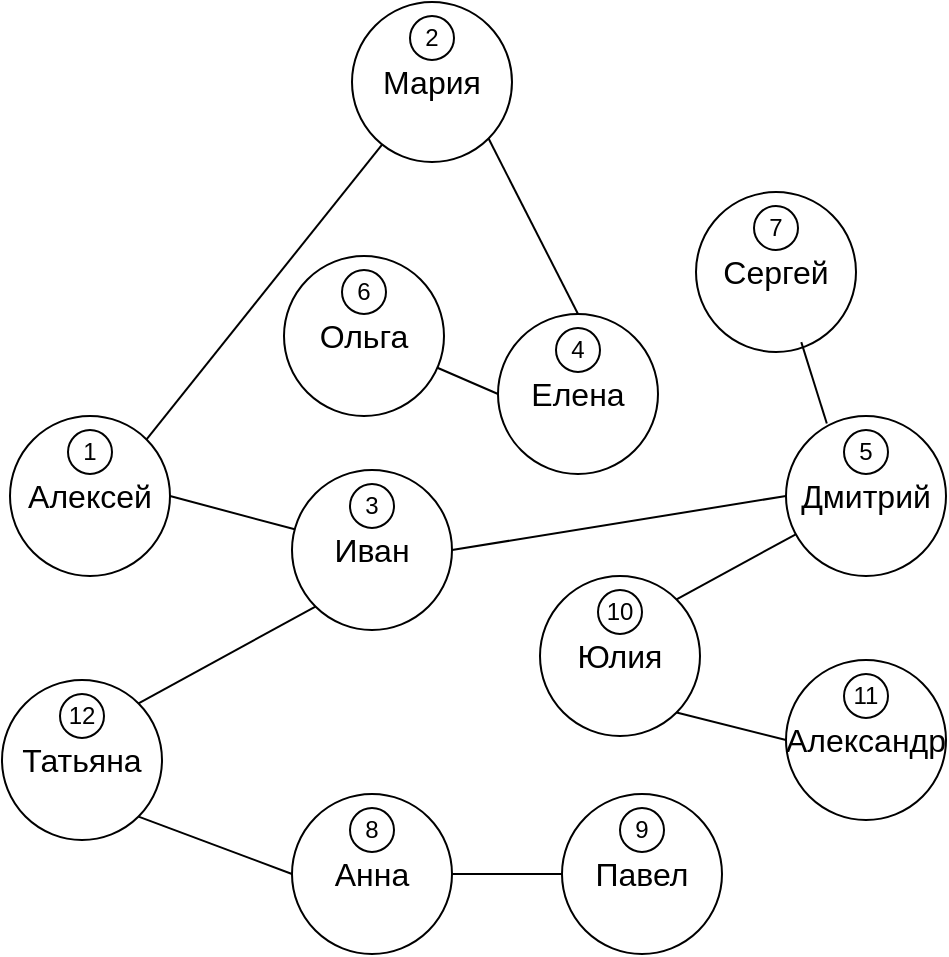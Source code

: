 <mxfile version="26.2.15" pages="3">
  <diagram name="Friends" id="FVSBI4qpgym267rr008H">
    <mxGraphModel dx="1002" dy="1132" grid="0" gridSize="10" guides="1" tooltips="1" connect="1" arrows="1" fold="1" page="0" pageScale="1" pageWidth="827" pageHeight="1169" math="0" shadow="0">
      <root>
        <mxCell id="0" />
        <mxCell id="1" parent="0" />
        <mxCell id="glBZ5Kq2gvWych0Q8KCm-4" value="" style="group" vertex="1" connectable="0" parent="1">
          <mxGeometry x="162" y="67" width="80" height="80" as="geometry" />
        </mxCell>
        <mxCell id="glBZ5Kq2gvWych0Q8KCm-5" value="&lt;font style=&quot;font-size: 16px;&quot;&gt;Елена&lt;/font&gt;" style="ellipse;whiteSpace=wrap;html=1;aspect=fixed;" vertex="1" parent="glBZ5Kq2gvWych0Q8KCm-4">
          <mxGeometry width="80" height="80" as="geometry" />
        </mxCell>
        <mxCell id="glBZ5Kq2gvWych0Q8KCm-6" value="4" style="ellipse;whiteSpace=wrap;html=1;aspect=fixed;" vertex="1" parent="glBZ5Kq2gvWych0Q8KCm-4">
          <mxGeometry x="29" y="7" width="22" height="22" as="geometry" />
        </mxCell>
        <mxCell id="glBZ5Kq2gvWych0Q8KCm-7" value="" style="group" vertex="1" connectable="0" parent="1">
          <mxGeometry x="59" y="145" width="80" height="80" as="geometry" />
        </mxCell>
        <mxCell id="glBZ5Kq2gvWych0Q8KCm-8" value="&lt;font style=&quot;font-size: 16px;&quot;&gt;Иван&lt;/font&gt;" style="ellipse;whiteSpace=wrap;html=1;aspect=fixed;" vertex="1" parent="glBZ5Kq2gvWych0Q8KCm-7">
          <mxGeometry width="80" height="80" as="geometry" />
        </mxCell>
        <mxCell id="glBZ5Kq2gvWych0Q8KCm-9" value="3" style="ellipse;whiteSpace=wrap;html=1;aspect=fixed;" vertex="1" parent="glBZ5Kq2gvWych0Q8KCm-7">
          <mxGeometry x="29" y="7" width="22" height="22" as="geometry" />
        </mxCell>
        <mxCell id="glBZ5Kq2gvWych0Q8KCm-10" value="" style="group" vertex="1" connectable="0" parent="1">
          <mxGeometry x="89" y="-89" width="80" height="80" as="geometry" />
        </mxCell>
        <mxCell id="glBZ5Kq2gvWych0Q8KCm-11" value="&lt;font style=&quot;font-size: 16px;&quot;&gt;Мария&lt;/font&gt;" style="ellipse;whiteSpace=wrap;html=1;aspect=fixed;" vertex="1" parent="glBZ5Kq2gvWych0Q8KCm-10">
          <mxGeometry width="80" height="80" as="geometry" />
        </mxCell>
        <mxCell id="glBZ5Kq2gvWych0Q8KCm-12" value="2" style="ellipse;whiteSpace=wrap;html=1;aspect=fixed;" vertex="1" parent="glBZ5Kq2gvWych0Q8KCm-10">
          <mxGeometry x="29" y="7" width="22" height="22" as="geometry" />
        </mxCell>
        <mxCell id="glBZ5Kq2gvWych0Q8KCm-13" value="" style="group" vertex="1" connectable="0" parent="1">
          <mxGeometry x="-82" y="118" width="80" height="80" as="geometry" />
        </mxCell>
        <mxCell id="glBZ5Kq2gvWych0Q8KCm-14" value="&lt;font style=&quot;font-size: 16px;&quot;&gt;Алексей&lt;/font&gt;" style="ellipse;whiteSpace=wrap;html=1;aspect=fixed;" vertex="1" parent="glBZ5Kq2gvWych0Q8KCm-13">
          <mxGeometry width="80" height="80" as="geometry" />
        </mxCell>
        <mxCell id="glBZ5Kq2gvWych0Q8KCm-15" value="1" style="ellipse;whiteSpace=wrap;html=1;aspect=fixed;" vertex="1" parent="glBZ5Kq2gvWych0Q8KCm-13">
          <mxGeometry x="29" y="7" width="22" height="22" as="geometry" />
        </mxCell>
        <mxCell id="glBZ5Kq2gvWych0Q8KCm-16" value="" style="group" vertex="1" connectable="0" parent="1">
          <mxGeometry x="306" y="118" width="80" height="80" as="geometry" />
        </mxCell>
        <mxCell id="glBZ5Kq2gvWych0Q8KCm-17" value="&lt;font style=&quot;font-size: 16px;&quot;&gt;Дмитрий&lt;/font&gt;" style="ellipse;whiteSpace=wrap;html=1;aspect=fixed;" vertex="1" parent="glBZ5Kq2gvWych0Q8KCm-16">
          <mxGeometry width="80" height="80" as="geometry" />
        </mxCell>
        <mxCell id="glBZ5Kq2gvWych0Q8KCm-18" value="5" style="ellipse;whiteSpace=wrap;html=1;aspect=fixed;" vertex="1" parent="glBZ5Kq2gvWych0Q8KCm-16">
          <mxGeometry x="29" y="7" width="22" height="22" as="geometry" />
        </mxCell>
        <mxCell id="glBZ5Kq2gvWych0Q8KCm-19" value="" style="group" vertex="1" connectable="0" parent="1">
          <mxGeometry x="55" y="38" width="80" height="80" as="geometry" />
        </mxCell>
        <mxCell id="glBZ5Kq2gvWych0Q8KCm-20" value="&lt;font style=&quot;font-size: 16px;&quot;&gt;Ольга&lt;/font&gt;" style="ellipse;whiteSpace=wrap;html=1;aspect=fixed;" vertex="1" parent="glBZ5Kq2gvWych0Q8KCm-19">
          <mxGeometry width="80" height="80" as="geometry" />
        </mxCell>
        <mxCell id="glBZ5Kq2gvWych0Q8KCm-21" value="6" style="ellipse;whiteSpace=wrap;html=1;aspect=fixed;" vertex="1" parent="glBZ5Kq2gvWych0Q8KCm-19">
          <mxGeometry x="29" y="7" width="22" height="22" as="geometry" />
        </mxCell>
        <mxCell id="glBZ5Kq2gvWych0Q8KCm-22" value="" style="group" vertex="1" connectable="0" parent="1">
          <mxGeometry x="261" y="6" width="80" height="80" as="geometry" />
        </mxCell>
        <mxCell id="glBZ5Kq2gvWych0Q8KCm-23" value="&lt;font style=&quot;font-size: 16px;&quot;&gt;Сергей&lt;/font&gt;" style="ellipse;whiteSpace=wrap;html=1;aspect=fixed;" vertex="1" parent="glBZ5Kq2gvWych0Q8KCm-22">
          <mxGeometry width="80" height="80" as="geometry" />
        </mxCell>
        <mxCell id="glBZ5Kq2gvWych0Q8KCm-24" value="7" style="ellipse;whiteSpace=wrap;html=1;aspect=fixed;" vertex="1" parent="glBZ5Kq2gvWych0Q8KCm-22">
          <mxGeometry x="29" y="7" width="22" height="22" as="geometry" />
        </mxCell>
        <mxCell id="glBZ5Kq2gvWych0Q8KCm-25" value="" style="group" vertex="1" connectable="0" parent="1">
          <mxGeometry x="59" y="307" width="80" height="80" as="geometry" />
        </mxCell>
        <mxCell id="glBZ5Kq2gvWych0Q8KCm-26" value="&lt;font style=&quot;font-size: 16px;&quot;&gt;Анна&lt;/font&gt;" style="ellipse;whiteSpace=wrap;html=1;aspect=fixed;" vertex="1" parent="glBZ5Kq2gvWych0Q8KCm-25">
          <mxGeometry width="80" height="80" as="geometry" />
        </mxCell>
        <mxCell id="glBZ5Kq2gvWych0Q8KCm-27" value="8" style="ellipse;whiteSpace=wrap;html=1;aspect=fixed;" vertex="1" parent="glBZ5Kq2gvWych0Q8KCm-25">
          <mxGeometry x="29" y="7" width="22" height="22" as="geometry" />
        </mxCell>
        <mxCell id="glBZ5Kq2gvWych0Q8KCm-28" value="" style="group" vertex="1" connectable="0" parent="1">
          <mxGeometry x="194" y="307" width="80" height="80" as="geometry" />
        </mxCell>
        <mxCell id="glBZ5Kq2gvWych0Q8KCm-29" value="&lt;font style=&quot;font-size: 16px;&quot;&gt;Павел&lt;/font&gt;" style="ellipse;whiteSpace=wrap;html=1;aspect=fixed;" vertex="1" parent="glBZ5Kq2gvWych0Q8KCm-28">
          <mxGeometry width="80" height="80" as="geometry" />
        </mxCell>
        <mxCell id="glBZ5Kq2gvWych0Q8KCm-30" value="9" style="ellipse;whiteSpace=wrap;html=1;aspect=fixed;" vertex="1" parent="glBZ5Kq2gvWych0Q8KCm-28">
          <mxGeometry x="29" y="7" width="22" height="22" as="geometry" />
        </mxCell>
        <mxCell id="glBZ5Kq2gvWych0Q8KCm-31" value="" style="group" vertex="1" connectable="0" parent="1">
          <mxGeometry x="183" y="198" width="80" height="80" as="geometry" />
        </mxCell>
        <mxCell id="glBZ5Kq2gvWych0Q8KCm-32" value="&lt;font style=&quot;font-size: 16px;&quot;&gt;Юлия&lt;/font&gt;" style="ellipse;whiteSpace=wrap;html=1;aspect=fixed;" vertex="1" parent="glBZ5Kq2gvWych0Q8KCm-31">
          <mxGeometry width="80" height="80" as="geometry" />
        </mxCell>
        <mxCell id="glBZ5Kq2gvWych0Q8KCm-33" value="10" style="ellipse;whiteSpace=wrap;html=1;aspect=fixed;" vertex="1" parent="glBZ5Kq2gvWych0Q8KCm-31">
          <mxGeometry x="29" y="7" width="22" height="22" as="geometry" />
        </mxCell>
        <mxCell id="xGVw3fg8VW-HX6Nw3ABW-1" value="" style="group" vertex="1" connectable="0" parent="1">
          <mxGeometry x="306" y="240" width="80" height="80" as="geometry" />
        </mxCell>
        <mxCell id="xGVw3fg8VW-HX6Nw3ABW-2" value="&lt;font style=&quot;font-size: 16px;&quot;&gt;Александр&lt;/font&gt;" style="ellipse;whiteSpace=wrap;html=1;aspect=fixed;" vertex="1" parent="xGVw3fg8VW-HX6Nw3ABW-1">
          <mxGeometry width="80" height="80" as="geometry" />
        </mxCell>
        <mxCell id="xGVw3fg8VW-HX6Nw3ABW-3" value="11" style="ellipse;whiteSpace=wrap;html=1;aspect=fixed;" vertex="1" parent="xGVw3fg8VW-HX6Nw3ABW-1">
          <mxGeometry x="29" y="7" width="22" height="22" as="geometry" />
        </mxCell>
        <mxCell id="xGVw3fg8VW-HX6Nw3ABW-4" value="" style="group" vertex="1" connectable="0" parent="1">
          <mxGeometry x="-86" y="250" width="80" height="80" as="geometry" />
        </mxCell>
        <mxCell id="xGVw3fg8VW-HX6Nw3ABW-5" value="&lt;font style=&quot;font-size: 16px;&quot;&gt;Татьяна&lt;/font&gt;" style="ellipse;whiteSpace=wrap;html=1;aspect=fixed;" vertex="1" parent="xGVw3fg8VW-HX6Nw3ABW-4">
          <mxGeometry width="80" height="80" as="geometry" />
        </mxCell>
        <mxCell id="xGVw3fg8VW-HX6Nw3ABW-6" value="12" style="ellipse;whiteSpace=wrap;html=1;aspect=fixed;" vertex="1" parent="xGVw3fg8VW-HX6Nw3ABW-4">
          <mxGeometry x="29" y="7" width="22" height="22" as="geometry" />
        </mxCell>
        <mxCell id="xGVw3fg8VW-HX6Nw3ABW-7" style="edgeStyle=none;curved=1;rounded=0;orthogonalLoop=1;jettySize=auto;html=1;exitX=1;exitY=0;exitDx=0;exitDy=0;fontSize=12;startSize=8;endSize=8;endArrow=none;startFill=0;" edge="1" parent="1" source="glBZ5Kq2gvWych0Q8KCm-14" target="glBZ5Kq2gvWych0Q8KCm-11">
          <mxGeometry relative="1" as="geometry" />
        </mxCell>
        <mxCell id="xGVw3fg8VW-HX6Nw3ABW-8" style="edgeStyle=none;curved=1;rounded=0;orthogonalLoop=1;jettySize=auto;html=1;exitX=1;exitY=0.5;exitDx=0;exitDy=0;fontSize=12;startSize=8;endSize=8;endArrow=none;startFill=0;" edge="1" parent="1" source="glBZ5Kq2gvWych0Q8KCm-14" target="glBZ5Kq2gvWych0Q8KCm-8">
          <mxGeometry relative="1" as="geometry" />
        </mxCell>
        <mxCell id="xGVw3fg8VW-HX6Nw3ABW-9" style="edgeStyle=none;curved=1;rounded=0;orthogonalLoop=1;jettySize=auto;html=1;exitX=1;exitY=1;exitDx=0;exitDy=0;entryX=0.5;entryY=0;entryDx=0;entryDy=0;fontSize=12;startSize=8;endSize=8;endArrow=none;startFill=0;" edge="1" parent="1" source="glBZ5Kq2gvWych0Q8KCm-11" target="glBZ5Kq2gvWych0Q8KCm-5">
          <mxGeometry relative="1" as="geometry" />
        </mxCell>
        <mxCell id="xGVw3fg8VW-HX6Nw3ABW-10" style="edgeStyle=none;curved=1;rounded=0;orthogonalLoop=1;jettySize=auto;html=1;exitX=1;exitY=0.5;exitDx=0;exitDy=0;entryX=0;entryY=0.5;entryDx=0;entryDy=0;fontSize=12;startSize=8;endSize=8;endArrow=none;startFill=0;" edge="1" parent="1" source="glBZ5Kq2gvWych0Q8KCm-8" target="glBZ5Kq2gvWych0Q8KCm-17">
          <mxGeometry relative="1" as="geometry" />
        </mxCell>
        <mxCell id="xGVw3fg8VW-HX6Nw3ABW-11" style="edgeStyle=none;curved=1;rounded=0;orthogonalLoop=1;jettySize=auto;html=1;exitX=0;exitY=0.5;exitDx=0;exitDy=0;fontSize=12;startSize=8;endSize=8;endArrow=none;startFill=0;" edge="1" parent="1" source="glBZ5Kq2gvWych0Q8KCm-5" target="glBZ5Kq2gvWych0Q8KCm-20">
          <mxGeometry relative="1" as="geometry" />
        </mxCell>
        <mxCell id="xGVw3fg8VW-HX6Nw3ABW-12" style="edgeStyle=none;curved=1;rounded=0;orthogonalLoop=1;jettySize=auto;html=1;exitX=0.255;exitY=0.047;exitDx=0;exitDy=0;fontSize=12;startSize=8;endSize=8;exitPerimeter=0;entryX=0.658;entryY=0.938;entryDx=0;entryDy=0;entryPerimeter=0;endArrow=none;startFill=0;" edge="1" parent="1" source="glBZ5Kq2gvWych0Q8KCm-17" target="glBZ5Kq2gvWych0Q8KCm-23">
          <mxGeometry relative="1" as="geometry">
            <mxPoint x="366" y="79" as="targetPoint" />
          </mxGeometry>
        </mxCell>
        <mxCell id="xGVw3fg8VW-HX6Nw3ABW-16" style="edgeStyle=none;curved=1;rounded=0;orthogonalLoop=1;jettySize=auto;html=1;exitX=1;exitY=0;exitDx=0;exitDy=0;fontSize=12;startSize=8;endSize=8;endArrow=none;startFill=0;" edge="1" parent="1" source="glBZ5Kq2gvWych0Q8KCm-32" target="glBZ5Kq2gvWych0Q8KCm-17">
          <mxGeometry relative="1" as="geometry" />
        </mxCell>
        <mxCell id="xGVw3fg8VW-HX6Nw3ABW-18" style="edgeStyle=none;curved=1;rounded=0;orthogonalLoop=1;jettySize=auto;html=1;exitX=1;exitY=1;exitDx=0;exitDy=0;entryX=0;entryY=0.5;entryDx=0;entryDy=0;fontSize=12;startSize=8;endSize=8;endArrow=none;startFill=0;" edge="1" parent="1" source="glBZ5Kq2gvWych0Q8KCm-32" target="xGVw3fg8VW-HX6Nw3ABW-2">
          <mxGeometry relative="1" as="geometry" />
        </mxCell>
        <mxCell id="xGVw3fg8VW-HX6Nw3ABW-19" style="edgeStyle=none;curved=1;rounded=0;orthogonalLoop=1;jettySize=auto;html=1;exitX=1;exitY=0.5;exitDx=0;exitDy=0;fontSize=12;startSize=8;endSize=8;endArrow=none;startFill=0;" edge="1" parent="1" source="glBZ5Kq2gvWych0Q8KCm-26" target="glBZ5Kq2gvWych0Q8KCm-29">
          <mxGeometry relative="1" as="geometry" />
        </mxCell>
        <mxCell id="xGVw3fg8VW-HX6Nw3ABW-20" style="edgeStyle=none;curved=1;rounded=0;orthogonalLoop=1;jettySize=auto;html=1;exitX=1;exitY=0;exitDx=0;exitDy=0;entryX=0;entryY=1;entryDx=0;entryDy=0;fontSize=12;startSize=8;endSize=8;endArrow=none;startFill=0;" edge="1" parent="1" source="xGVw3fg8VW-HX6Nw3ABW-5" target="glBZ5Kq2gvWych0Q8KCm-8">
          <mxGeometry relative="1" as="geometry" />
        </mxCell>
        <mxCell id="xGVw3fg8VW-HX6Nw3ABW-21" style="edgeStyle=none;curved=1;rounded=0;orthogonalLoop=1;jettySize=auto;html=1;exitX=1;exitY=1;exitDx=0;exitDy=0;entryX=0;entryY=0.5;entryDx=0;entryDy=0;fontSize=12;startSize=8;endSize=8;endArrow=none;startFill=0;" edge="1" parent="1" source="xGVw3fg8VW-HX6Nw3ABW-5" target="glBZ5Kq2gvWych0Q8KCm-26">
          <mxGeometry relative="1" as="geometry" />
        </mxCell>
      </root>
    </mxGraphModel>
  </diagram>
  <diagram id="pXHl_6zo0cM3VEUVBS3p" name="ReadBooks">
    <mxGraphModel dx="1188" dy="557" grid="0" gridSize="10" guides="1" tooltips="1" connect="1" arrows="1" fold="1" page="0" pageScale="1" pageWidth="827" pageHeight="1169" math="0" shadow="0">
      <root>
        <mxCell id="0" />
        <mxCell id="1" parent="0" />
        <mxCell id="12Ipc6b-EldQjJN4dITN-16" value="" style="group" vertex="1" connectable="0" parent="1">
          <mxGeometry x="338" y="993" width="80" height="80" as="geometry" />
        </mxCell>
        <mxCell id="12Ipc6b-EldQjJN4dITN-17" value="&lt;br&gt;&lt;br&gt;Атлант расправил плечи" style="whiteSpace=wrap;html=1;aspect=fixed;" vertex="1" parent="12Ipc6b-EldQjJN4dITN-16">
          <mxGeometry width="80" height="80" as="geometry" />
        </mxCell>
        <mxCell id="12Ipc6b-EldQjJN4dITN-18" value="10" style="whiteSpace=wrap;html=1;aspect=fixed;" vertex="1" parent="12Ipc6b-EldQjJN4dITN-16">
          <mxGeometry x="26" width="28" height="28" as="geometry" />
        </mxCell>
        <mxCell id="12Ipc6b-EldQjJN4dITN-19" value="" style="group" vertex="1" connectable="0" parent="1">
          <mxGeometry x="236" y="993" width="80" height="80" as="geometry" />
        </mxCell>
        <mxCell id="12Ipc6b-EldQjJN4dITN-20" value="Тень горы" style="whiteSpace=wrap;html=1;aspect=fixed;" vertex="1" parent="12Ipc6b-EldQjJN4dITN-19">
          <mxGeometry width="80" height="80" as="geometry" />
        </mxCell>
        <mxCell id="12Ipc6b-EldQjJN4dITN-21" value="9" style="whiteSpace=wrap;html=1;aspect=fixed;" vertex="1" parent="12Ipc6b-EldQjJN4dITN-19">
          <mxGeometry x="26" width="28" height="28" as="geometry" />
        </mxCell>
        <mxCell id="12Ipc6b-EldQjJN4dITN-22" value="" style="group" vertex="1" connectable="0" parent="1">
          <mxGeometry x="212.5" y="767" width="93" height="93" as="geometry" />
        </mxCell>
        <mxCell id="12Ipc6b-EldQjJN4dITN-23" value="&lt;br&gt;&lt;br&gt;Гарри Поттер и философский камень" style="whiteSpace=wrap;html=1;aspect=fixed;" vertex="1" parent="12Ipc6b-EldQjJN4dITN-22">
          <mxGeometry width="93" height="93" as="geometry" />
        </mxCell>
        <mxCell id="12Ipc6b-EldQjJN4dITN-24" value="7" style="whiteSpace=wrap;html=1;aspect=fixed;" vertex="1" parent="12Ipc6b-EldQjJN4dITN-22">
          <mxGeometry x="32.5" width="28" height="28" as="geometry" />
        </mxCell>
        <mxCell id="12Ipc6b-EldQjJN4dITN-25" value="" style="group" vertex="1" connectable="0" parent="1">
          <mxGeometry x="437" y="767" width="80" height="80" as="geometry" />
        </mxCell>
        <mxCell id="12Ipc6b-EldQjJN4dITN-26" value="&lt;br&gt;Маленький&lt;br&gt;принц" style="whiteSpace=wrap;html=1;aspect=fixed;" vertex="1" parent="12Ipc6b-EldQjJN4dITN-25">
          <mxGeometry width="80" height="80" as="geometry" />
        </mxCell>
        <mxCell id="12Ipc6b-EldQjJN4dITN-27" value="6" style="whiteSpace=wrap;html=1;aspect=fixed;" vertex="1" parent="12Ipc6b-EldQjJN4dITN-25">
          <mxGeometry x="26" width="28" height="28" as="geometry" />
        </mxCell>
        <mxCell id="12Ipc6b-EldQjJN4dITN-28" value="" style="group" vertex="1" connectable="0" parent="1">
          <mxGeometry x="110" y="993" width="80" height="80" as="geometry" />
        </mxCell>
        <mxCell id="12Ipc6b-EldQjJN4dITN-29" value="&lt;br&gt;Три товарища" style="whiteSpace=wrap;html=1;aspect=fixed;" vertex="1" parent="12Ipc6b-EldQjJN4dITN-28">
          <mxGeometry width="80" height="80" as="geometry" />
        </mxCell>
        <mxCell id="12Ipc6b-EldQjJN4dITN-30" value="5" style="whiteSpace=wrap;html=1;aspect=fixed;" vertex="1" parent="12Ipc6b-EldQjJN4dITN-28">
          <mxGeometry x="26" width="28" height="28" as="geometry" />
        </mxCell>
        <mxCell id="12Ipc6b-EldQjJN4dITN-31" value="" style="group" vertex="1" connectable="0" parent="1">
          <mxGeometry x="328" y="767" width="80" height="80" as="geometry" />
        </mxCell>
        <mxCell id="12Ipc6b-EldQjJN4dITN-32" value="1984" style="whiteSpace=wrap;html=1;aspect=fixed;" vertex="1" parent="12Ipc6b-EldQjJN4dITN-31">
          <mxGeometry width="80" height="80" as="geometry" />
        </mxCell>
        <mxCell id="12Ipc6b-EldQjJN4dITN-33" value="4" style="whiteSpace=wrap;html=1;aspect=fixed;" vertex="1" parent="12Ipc6b-EldQjJN4dITN-31">
          <mxGeometry x="26" width="28" height="28" as="geometry" />
        </mxCell>
        <mxCell id="12Ipc6b-EldQjJN4dITN-34" value="" style="group" vertex="1" connectable="0" parent="1">
          <mxGeometry x="4" y="993" width="80" height="80" as="geometry" />
        </mxCell>
        <mxCell id="12Ipc6b-EldQjJN4dITN-35" value="Война и Мир" style="whiteSpace=wrap;html=1;aspect=fixed;" vertex="1" parent="12Ipc6b-EldQjJN4dITN-34">
          <mxGeometry width="80" height="80" as="geometry" />
        </mxCell>
        <mxCell id="12Ipc6b-EldQjJN4dITN-36" value="3" style="whiteSpace=wrap;html=1;aspect=fixed;" vertex="1" parent="12Ipc6b-EldQjJN4dITN-34">
          <mxGeometry x="26" width="28" height="28" as="geometry" />
        </mxCell>
        <mxCell id="12Ipc6b-EldQjJN4dITN-37" value="" style="group" vertex="1" connectable="0" parent="1">
          <mxGeometry x="110" y="767" width="80" height="80" as="geometry" />
        </mxCell>
        <mxCell id="12Ipc6b-EldQjJN4dITN-38" value="&lt;br&gt;&lt;br&gt;Преступление&lt;br&gt;и&lt;br&gt;наказание" style="whiteSpace=wrap;html=1;aspect=fixed;" vertex="1" parent="12Ipc6b-EldQjJN4dITN-37">
          <mxGeometry width="80" height="80" as="geometry" />
        </mxCell>
        <mxCell id="12Ipc6b-EldQjJN4dITN-39" value="2" style="whiteSpace=wrap;html=1;aspect=fixed;" vertex="1" parent="12Ipc6b-EldQjJN4dITN-37">
          <mxGeometry x="26" width="28" height="28" as="geometry" />
        </mxCell>
        <mxCell id="12Ipc6b-EldQjJN4dITN-40" value="" style="group" vertex="1" connectable="0" parent="1">
          <mxGeometry x="2" y="767" width="80" height="80" as="geometry" />
        </mxCell>
        <mxCell id="12Ipc6b-EldQjJN4dITN-41" value="&lt;br&gt;Мастер и маргарита" style="whiteSpace=wrap;html=1;aspect=fixed;" vertex="1" parent="12Ipc6b-EldQjJN4dITN-40">
          <mxGeometry width="80" height="80" as="geometry" />
        </mxCell>
        <mxCell id="12Ipc6b-EldQjJN4dITN-42" value="1" style="whiteSpace=wrap;html=1;aspect=fixed;" vertex="1" parent="12Ipc6b-EldQjJN4dITN-40">
          <mxGeometry x="26" width="28" height="28" as="geometry" />
        </mxCell>
        <mxCell id="12Ipc6b-EldQjJN4dITN-43" value="" style="group" vertex="1" connectable="0" parent="1">
          <mxGeometry x="445" y="993" width="80" height="80" as="geometry" />
        </mxCell>
        <mxCell id="12Ipc6b-EldQjJN4dITN-44" value="&lt;br&gt;Убить пересмешника" style="whiteSpace=wrap;html=1;aspect=fixed;" vertex="1" parent="12Ipc6b-EldQjJN4dITN-43">
          <mxGeometry width="80" height="80" as="geometry" />
        </mxCell>
        <mxCell id="12Ipc6b-EldQjJN4dITN-45" value="8" style="whiteSpace=wrap;html=1;aspect=fixed;" vertex="1" parent="12Ipc6b-EldQjJN4dITN-43">
          <mxGeometry x="26" width="28" height="28" as="geometry" />
        </mxCell>
        <mxCell id="IO88Oe0ILUnUM-acAW6m-1" value="" style="group" vertex="1" connectable="0" parent="1">
          <mxGeometry x="82" y="883" width="80" height="80" as="geometry" />
        </mxCell>
        <mxCell id="IO88Oe0ILUnUM-acAW6m-2" value="&lt;font style=&quot;font-size: 16px;&quot;&gt;Елена&lt;/font&gt;" style="ellipse;whiteSpace=wrap;html=1;aspect=fixed;" vertex="1" parent="IO88Oe0ILUnUM-acAW6m-1">
          <mxGeometry width="80" height="80" as="geometry" />
        </mxCell>
        <mxCell id="IO88Oe0ILUnUM-acAW6m-3" value="4" style="ellipse;whiteSpace=wrap;html=1;aspect=fixed;" vertex="1" parent="IO88Oe0ILUnUM-acAW6m-1">
          <mxGeometry x="29" y="7" width="22" height="22" as="geometry" />
        </mxCell>
        <mxCell id="IO88Oe0ILUnUM-acAW6m-4" value="" style="group" vertex="1" connectable="0" parent="1">
          <mxGeometry x="60" y="1133" width="80" height="80" as="geometry" />
        </mxCell>
        <mxCell id="IO88Oe0ILUnUM-acAW6m-5" value="&lt;font style=&quot;font-size: 16px;&quot;&gt;Иван&lt;/font&gt;" style="ellipse;whiteSpace=wrap;html=1;aspect=fixed;" vertex="1" parent="IO88Oe0ILUnUM-acAW6m-4">
          <mxGeometry width="80" height="80" as="geometry" />
        </mxCell>
        <mxCell id="IO88Oe0ILUnUM-acAW6m-6" value="3" style="ellipse;whiteSpace=wrap;html=1;aspect=fixed;" vertex="1" parent="IO88Oe0ILUnUM-acAW6m-4">
          <mxGeometry x="29" y="7" width="22" height="22" as="geometry" />
        </mxCell>
        <mxCell id="IO88Oe0ILUnUM-acAW6m-7" value="" style="group" vertex="1" connectable="0" parent="1">
          <mxGeometry x="382" y="630" width="80" height="80" as="geometry" />
        </mxCell>
        <mxCell id="IO88Oe0ILUnUM-acAW6m-8" value="&lt;font style=&quot;font-size: 16px;&quot;&gt;Мария&lt;/font&gt;" style="ellipse;whiteSpace=wrap;html=1;aspect=fixed;" vertex="1" parent="IO88Oe0ILUnUM-acAW6m-7">
          <mxGeometry width="80" height="80" as="geometry" />
        </mxCell>
        <mxCell id="IO88Oe0ILUnUM-acAW6m-9" value="2" style="ellipse;whiteSpace=wrap;html=1;aspect=fixed;" vertex="1" parent="IO88Oe0ILUnUM-acAW6m-7">
          <mxGeometry x="29" y="7" width="22" height="22" as="geometry" />
        </mxCell>
        <mxCell id="IO88Oe0ILUnUM-acAW6m-10" value="" style="group" vertex="1" connectable="0" parent="1">
          <mxGeometry x="110" y="630" width="80" height="80" as="geometry" />
        </mxCell>
        <mxCell id="IO88Oe0ILUnUM-acAW6m-11" value="&lt;font style=&quot;font-size: 16px;&quot;&gt;Алексей&lt;/font&gt;" style="ellipse;whiteSpace=wrap;html=1;aspect=fixed;" vertex="1" parent="IO88Oe0ILUnUM-acAW6m-10">
          <mxGeometry width="80" height="80" as="geometry" />
        </mxCell>
        <mxCell id="IO88Oe0ILUnUM-acAW6m-12" value="1" style="ellipse;whiteSpace=wrap;html=1;aspect=fixed;" vertex="1" parent="IO88Oe0ILUnUM-acAW6m-10">
          <mxGeometry x="29" y="7" width="22" height="22" as="geometry" />
        </mxCell>
        <mxCell id="IO88Oe0ILUnUM-acAW6m-13" value="" style="group" vertex="1" connectable="0" parent="1">
          <mxGeometry x="286" y="1137" width="80" height="80" as="geometry" />
        </mxCell>
        <mxCell id="IO88Oe0ILUnUM-acAW6m-14" value="&lt;font style=&quot;font-size: 16px;&quot;&gt;Дмитрий&lt;/font&gt;" style="ellipse;whiteSpace=wrap;html=1;aspect=fixed;" vertex="1" parent="IO88Oe0ILUnUM-acAW6m-13">
          <mxGeometry width="80" height="80" as="geometry" />
        </mxCell>
        <mxCell id="IO88Oe0ILUnUM-acAW6m-15" value="5" style="ellipse;whiteSpace=wrap;html=1;aspect=fixed;" vertex="1" parent="IO88Oe0ILUnUM-acAW6m-13">
          <mxGeometry x="29" y="7" width="22" height="22" as="geometry" />
        </mxCell>
        <mxCell id="IO88Oe0ILUnUM-acAW6m-16" value="" style="group" vertex="1" connectable="0" parent="1">
          <mxGeometry x="-28" y="883" width="80" height="80" as="geometry" />
        </mxCell>
        <mxCell id="IO88Oe0ILUnUM-acAW6m-17" value="&lt;font style=&quot;font-size: 16px;&quot;&gt;Ольга&lt;/font&gt;" style="ellipse;whiteSpace=wrap;html=1;aspect=fixed;" vertex="1" parent="IO88Oe0ILUnUM-acAW6m-16">
          <mxGeometry width="80" height="80" as="geometry" />
        </mxCell>
        <mxCell id="IO88Oe0ILUnUM-acAW6m-18" value="6" style="ellipse;whiteSpace=wrap;html=1;aspect=fixed;" vertex="1" parent="IO88Oe0ILUnUM-acAW6m-16">
          <mxGeometry x="29" y="7" width="22" height="22" as="geometry" />
        </mxCell>
        <mxCell id="IO88Oe0ILUnUM-acAW6m-53" value="" style="group" vertex="1" connectable="0" parent="1">
          <mxGeometry x="353" y="501" width="80" height="80" as="geometry" />
        </mxCell>
        <mxCell id="IO88Oe0ILUnUM-acAW6m-54" value="&lt;br&gt;&lt;br&gt;Над пропастью во ржи" style="whiteSpace=wrap;html=1;aspect=fixed;" vertex="1" parent="IO88Oe0ILUnUM-acAW6m-53">
          <mxGeometry width="80" height="80" as="geometry" />
        </mxCell>
        <mxCell id="IO88Oe0ILUnUM-acAW6m-55" value="14" style="whiteSpace=wrap;html=1;aspect=fixed;" vertex="1" parent="IO88Oe0ILUnUM-acAW6m-53">
          <mxGeometry x="26" width="28" height="28" as="geometry" />
        </mxCell>
        <mxCell id="IO88Oe0ILUnUM-acAW6m-56" value="" style="group" vertex="1" connectable="0" parent="1">
          <mxGeometry x="231" y="497" width="80" height="80" as="geometry" />
        </mxCell>
        <mxCell id="IO88Oe0ILUnUM-acAW6m-57" value="&lt;br&gt;Портрет Дориана Грея" style="whiteSpace=wrap;html=1;aspect=fixed;" vertex="1" parent="IO88Oe0ILUnUM-acAW6m-56">
          <mxGeometry width="80" height="80" as="geometry" />
        </mxCell>
        <mxCell id="IO88Oe0ILUnUM-acAW6m-58" value="13" style="whiteSpace=wrap;html=1;aspect=fixed;" vertex="1" parent="IO88Oe0ILUnUM-acAW6m-56">
          <mxGeometry x="26" width="28" height="28" as="geometry" />
        </mxCell>
        <mxCell id="IO88Oe0ILUnUM-acAW6m-59" value="" style="group" vertex="1" connectable="0" parent="1">
          <mxGeometry x="107" y="501" width="80" height="80" as="geometry" />
        </mxCell>
        <mxCell id="IO88Oe0ILUnUM-acAW6m-60" value="&lt;br&gt;Цветы для Элджернона" style="whiteSpace=wrap;html=1;aspect=fixed;" vertex="1" parent="IO88Oe0ILUnUM-acAW6m-59">
          <mxGeometry width="80" height="80" as="geometry" />
        </mxCell>
        <mxCell id="IO88Oe0ILUnUM-acAW6m-61" value="12" style="whiteSpace=wrap;html=1;aspect=fixed;" vertex="1" parent="IO88Oe0ILUnUM-acAW6m-59">
          <mxGeometry x="26" width="28" height="28" as="geometry" />
        </mxCell>
        <mxCell id="IO88Oe0ILUnUM-acAW6m-62" value="" style="group" vertex="1" connectable="0" parent="1">
          <mxGeometry x="-8" y="497" width="80" height="80" as="geometry" />
        </mxCell>
        <mxCell id="IO88Oe0ILUnUM-acAW6m-63" value="Шантарам" style="whiteSpace=wrap;html=1;aspect=fixed;" vertex="1" parent="IO88Oe0ILUnUM-acAW6m-62">
          <mxGeometry width="80" height="80" as="geometry" />
        </mxCell>
        <mxCell id="IO88Oe0ILUnUM-acAW6m-64" value="11" style="whiteSpace=wrap;html=1;aspect=fixed;" vertex="1" parent="IO88Oe0ILUnUM-acAW6m-62">
          <mxGeometry x="26" width="28" height="28" as="geometry" />
        </mxCell>
        <mxCell id="gVANppdWs5FTGW5ifeAb-1" style="edgeStyle=none;curved=1;rounded=0;orthogonalLoop=1;jettySize=auto;html=1;exitX=0;exitY=1;exitDx=0;exitDy=0;entryX=0.5;entryY=0;entryDx=0;entryDy=0;fontSize=12;startSize=8;endSize=8;" edge="1" parent="1" source="IO88Oe0ILUnUM-acAW6m-11" target="12Ipc6b-EldQjJN4dITN-42">
          <mxGeometry relative="1" as="geometry" />
        </mxCell>
        <mxCell id="gVANppdWs5FTGW5ifeAb-2" style="edgeStyle=none;curved=1;rounded=0;orthogonalLoop=1;jettySize=auto;html=1;exitX=0.5;exitY=1;exitDx=0;exitDy=0;entryX=0.5;entryY=0;entryDx=0;entryDy=0;fontSize=12;startSize=8;endSize=8;" edge="1" parent="1" source="IO88Oe0ILUnUM-acAW6m-11" target="12Ipc6b-EldQjJN4dITN-39">
          <mxGeometry relative="1" as="geometry" />
        </mxCell>
        <mxCell id="gVANppdWs5FTGW5ifeAb-3" style="edgeStyle=none;curved=1;rounded=0;orthogonalLoop=1;jettySize=auto;html=1;exitX=1;exitY=1;exitDx=0;exitDy=0;entryX=0.5;entryY=0;entryDx=0;entryDy=0;fontSize=12;startSize=8;endSize=8;" edge="1" parent="1" source="IO88Oe0ILUnUM-acAW6m-11" target="12Ipc6b-EldQjJN4dITN-24">
          <mxGeometry relative="1" as="geometry" />
        </mxCell>
        <mxCell id="gVANppdWs5FTGW5ifeAb-4" style="edgeStyle=none;curved=1;rounded=0;orthogonalLoop=1;jettySize=auto;html=1;exitX=0;exitY=1;exitDx=0;exitDy=0;fontSize=12;startSize=8;endSize=8;" edge="1" parent="1" source="IO88Oe0ILUnUM-acAW6m-8" target="12Ipc6b-EldQjJN4dITN-33">
          <mxGeometry relative="1" as="geometry" />
        </mxCell>
        <mxCell id="gVANppdWs5FTGW5ifeAb-5" style="edgeStyle=none;curved=1;rounded=0;orthogonalLoop=1;jettySize=auto;html=1;exitX=1;exitY=1;exitDx=0;exitDy=0;fontSize=12;startSize=8;endSize=8;" edge="1" parent="1" source="IO88Oe0ILUnUM-acAW6m-8" target="12Ipc6b-EldQjJN4dITN-27">
          <mxGeometry relative="1" as="geometry" />
        </mxCell>
        <mxCell id="gVANppdWs5FTGW5ifeAb-6" style="edgeStyle=none;curved=1;rounded=0;orthogonalLoop=1;jettySize=auto;html=1;exitX=0;exitY=0;exitDx=0;exitDy=0;fontSize=12;startSize=8;endSize=8;" edge="1" parent="1" source="IO88Oe0ILUnUM-acAW6m-5" target="12Ipc6b-EldQjJN4dITN-35">
          <mxGeometry relative="1" as="geometry" />
        </mxCell>
        <mxCell id="gVANppdWs5FTGW5ifeAb-7" style="edgeStyle=none;curved=1;rounded=0;orthogonalLoop=1;jettySize=auto;html=1;exitX=1;exitY=0;exitDx=0;exitDy=0;fontSize=12;startSize=8;endSize=8;" edge="1" parent="1" source="IO88Oe0ILUnUM-acAW6m-5" target="12Ipc6b-EldQjJN4dITN-29">
          <mxGeometry relative="1" as="geometry" />
        </mxCell>
        <mxCell id="gVANppdWs5FTGW5ifeAb-8" style="edgeStyle=none;curved=1;rounded=0;orthogonalLoop=1;jettySize=auto;html=1;exitX=0;exitY=0;exitDx=0;exitDy=0;entryX=0.5;entryY=1;entryDx=0;entryDy=0;fontSize=12;startSize=8;endSize=8;" edge="1" parent="1" source="IO88Oe0ILUnUM-acAW6m-2" target="12Ipc6b-EldQjJN4dITN-41">
          <mxGeometry relative="1" as="geometry" />
        </mxCell>
        <mxCell id="gVANppdWs5FTGW5ifeAb-9" style="edgeStyle=none;curved=1;rounded=0;orthogonalLoop=1;jettySize=auto;html=1;exitX=0.629;exitY=0.044;exitDx=0;exitDy=0;entryX=0.5;entryY=1;entryDx=0;entryDy=0;fontSize=12;startSize=8;endSize=8;exitPerimeter=0;" edge="1" parent="1" source="IO88Oe0ILUnUM-acAW6m-2" target="12Ipc6b-EldQjJN4dITN-38">
          <mxGeometry relative="1" as="geometry" />
        </mxCell>
        <mxCell id="gVANppdWs5FTGW5ifeAb-10" style="edgeStyle=none;curved=1;rounded=0;orthogonalLoop=1;jettySize=auto;html=1;exitX=0;exitY=0;exitDx=0;exitDy=0;entryX=0.5;entryY=1;entryDx=0;entryDy=0;fontSize=12;startSize=8;endSize=8;" edge="1" parent="1" source="IO88Oe0ILUnUM-acAW6m-14" target="12Ipc6b-EldQjJN4dITN-20">
          <mxGeometry relative="1" as="geometry" />
        </mxCell>
        <mxCell id="gVANppdWs5FTGW5ifeAb-11" style="edgeStyle=none;curved=1;rounded=0;orthogonalLoop=1;jettySize=auto;html=1;exitX=1;exitY=0;exitDx=0;exitDy=0;entryX=0.5;entryY=1;entryDx=0;entryDy=0;fontSize=12;startSize=8;endSize=8;" edge="1" parent="1" source="IO88Oe0ILUnUM-acAW6m-14" target="12Ipc6b-EldQjJN4dITN-17">
          <mxGeometry relative="1" as="geometry" />
        </mxCell>
        <mxCell id="gVANppdWs5FTGW5ifeAb-12" style="edgeStyle=none;curved=1;rounded=0;orthogonalLoop=1;jettySize=auto;html=1;exitX=0.5;exitY=0;exitDx=0;exitDy=0;entryX=0.25;entryY=1;entryDx=0;entryDy=0;fontSize=12;startSize=8;endSize=8;" edge="1" parent="1" source="IO88Oe0ILUnUM-acAW6m-17" target="12Ipc6b-EldQjJN4dITN-41">
          <mxGeometry relative="1" as="geometry" />
        </mxCell>
        <mxCell id="X-I9LTgNYsfjYJyiW_jy-1" value="" style="group" vertex="1" connectable="0" parent="1">
          <mxGeometry x="463" y="502" width="80" height="80" as="geometry" />
        </mxCell>
        <mxCell id="X-I9LTgNYsfjYJyiW_jy-2" value="Алхимик" style="whiteSpace=wrap;html=1;aspect=fixed;" vertex="1" parent="X-I9LTgNYsfjYJyiW_jy-1">
          <mxGeometry width="80" height="80" as="geometry" />
        </mxCell>
        <mxCell id="X-I9LTgNYsfjYJyiW_jy-3" value="15" style="whiteSpace=wrap;html=1;aspect=fixed;" vertex="1" parent="X-I9LTgNYsfjYJyiW_jy-1">
          <mxGeometry x="26" width="28" height="28" as="geometry" />
        </mxCell>
      </root>
    </mxGraphModel>
  </diagram>
  <diagram id="XTbxyLfE2Z4ntQNUq_gh" name="BookGenres">
    <mxGraphModel dx="912" dy="222" grid="0" gridSize="10" guides="1" tooltips="1" connect="1" arrows="1" fold="1" page="0" pageScale="1" pageWidth="827" pageHeight="1169" math="0" shadow="0">
      <root>
        <mxCell id="0" />
        <mxCell id="1" parent="0" />
        <mxCell id="jbRZyaFzqwwdzUMb1XsB-19" value="" style="group" vertex="1" connectable="0" parent="1">
          <mxGeometry x="298" y="921" width="120" height="80" as="geometry" />
        </mxCell>
        <mxCell id="jbRZyaFzqwwdzUMb1XsB-20" value="&lt;br&gt;Детская литература" style="shape=hexagon;perimeter=hexagonPerimeter2;whiteSpace=wrap;html=1;fixedSize=1;" vertex="1" parent="jbRZyaFzqwwdzUMb1XsB-19">
          <mxGeometry width="120" height="80" as="geometry" />
        </mxCell>
        <mxCell id="jbRZyaFzqwwdzUMb1XsB-21" value="10" style="ellipse;whiteSpace=wrap;html=1;aspect=fixed;" vertex="1" parent="jbRZyaFzqwwdzUMb1XsB-19">
          <mxGeometry x="43" width="34" height="34" as="geometry" />
        </mxCell>
        <mxCell id="jbRZyaFzqwwdzUMb1XsB-22" value="" style="group" vertex="1" connectable="0" parent="1">
          <mxGeometry x="297" y="812" width="120" height="80" as="geometry" />
        </mxCell>
        <mxCell id="jbRZyaFzqwwdzUMb1XsB-23" value="&lt;br&gt;Биография" style="shape=hexagon;perimeter=hexagonPerimeter2;whiteSpace=wrap;html=1;fixedSize=1;" vertex="1" parent="jbRZyaFzqwwdzUMb1XsB-22">
          <mxGeometry width="120" height="80" as="geometry" />
        </mxCell>
        <mxCell id="jbRZyaFzqwwdzUMb1XsB-24" value="9" style="ellipse;whiteSpace=wrap;html=1;aspect=fixed;" vertex="1" parent="jbRZyaFzqwwdzUMb1XsB-22">
          <mxGeometry x="43" width="34" height="34" as="geometry" />
        </mxCell>
        <mxCell id="jbRZyaFzqwwdzUMb1XsB-25" value="" style="group" vertex="1" connectable="0" parent="1">
          <mxGeometry x="298" y="704" width="120" height="80" as="geometry" />
        </mxCell>
        <mxCell id="jbRZyaFzqwwdzUMb1XsB-26" value="&lt;br&gt;Психология" style="shape=hexagon;perimeter=hexagonPerimeter2;whiteSpace=wrap;html=1;fixedSize=1;" vertex="1" parent="jbRZyaFzqwwdzUMb1XsB-25">
          <mxGeometry width="120" height="80" as="geometry" />
        </mxCell>
        <mxCell id="jbRZyaFzqwwdzUMb1XsB-27" value="8" style="ellipse;whiteSpace=wrap;html=1;aspect=fixed;" vertex="1" parent="jbRZyaFzqwwdzUMb1XsB-25">
          <mxGeometry x="43" width="34" height="34" as="geometry" />
        </mxCell>
        <mxCell id="jbRZyaFzqwwdzUMb1XsB-28" value="" style="group" vertex="1" connectable="0" parent="1">
          <mxGeometry x="298" y="593" width="120" height="80" as="geometry" />
        </mxCell>
        <mxCell id="jbRZyaFzqwwdzUMb1XsB-29" value="&lt;br&gt;Приключения" style="shape=hexagon;perimeter=hexagonPerimeter2;whiteSpace=wrap;html=1;fixedSize=1;" vertex="1" parent="jbRZyaFzqwwdzUMb1XsB-28">
          <mxGeometry width="120" height="80" as="geometry" />
        </mxCell>
        <mxCell id="jbRZyaFzqwwdzUMb1XsB-30" value="7" style="ellipse;whiteSpace=wrap;html=1;aspect=fixed;" vertex="1" parent="jbRZyaFzqwwdzUMb1XsB-28">
          <mxGeometry x="43" width="34" height="34" as="geometry" />
        </mxCell>
        <mxCell id="jbRZyaFzqwwdzUMb1XsB-31" value="" style="group" vertex="1" connectable="0" parent="1">
          <mxGeometry x="298" y="477" width="120" height="80" as="geometry" />
        </mxCell>
        <mxCell id="jbRZyaFzqwwdzUMb1XsB-32" value="Антиутопия" style="shape=hexagon;perimeter=hexagonPerimeter2;whiteSpace=wrap;html=1;fixedSize=1;" vertex="1" parent="jbRZyaFzqwwdzUMb1XsB-31">
          <mxGeometry width="120" height="80" as="geometry" />
        </mxCell>
        <mxCell id="jbRZyaFzqwwdzUMb1XsB-33" value="6" style="ellipse;whiteSpace=wrap;html=1;aspect=fixed;" vertex="1" parent="jbRZyaFzqwwdzUMb1XsB-31">
          <mxGeometry x="43" width="34" height="34" as="geometry" />
        </mxCell>
        <mxCell id="jbRZyaFzqwwdzUMb1XsB-34" value="" style="group" vertex="1" connectable="0" parent="1">
          <mxGeometry x="-182" y="921" width="120" height="80" as="geometry" />
        </mxCell>
        <mxCell id="jbRZyaFzqwwdzUMb1XsB-35" value="&lt;br&gt;Философия" style="shape=hexagon;perimeter=hexagonPerimeter2;whiteSpace=wrap;html=1;fixedSize=1;" vertex="1" parent="jbRZyaFzqwwdzUMb1XsB-34">
          <mxGeometry width="120" height="80" as="geometry" />
        </mxCell>
        <mxCell id="jbRZyaFzqwwdzUMb1XsB-36" value="5" style="ellipse;whiteSpace=wrap;html=1;aspect=fixed;" vertex="1" parent="jbRZyaFzqwwdzUMb1XsB-34">
          <mxGeometry x="43" width="34" height="34" as="geometry" />
        </mxCell>
        <mxCell id="jbRZyaFzqwwdzUMb1XsB-37" value="" style="group" vertex="1" connectable="0" parent="1">
          <mxGeometry x="-183" y="812" width="120" height="80" as="geometry" />
        </mxCell>
        <mxCell id="jbRZyaFzqwwdzUMb1XsB-38" value="&lt;br&gt;Драма" style="shape=hexagon;perimeter=hexagonPerimeter2;whiteSpace=wrap;html=1;fixedSize=1;" vertex="1" parent="jbRZyaFzqwwdzUMb1XsB-37">
          <mxGeometry width="120" height="80" as="geometry" />
        </mxCell>
        <mxCell id="jbRZyaFzqwwdzUMb1XsB-39" value="4" style="ellipse;whiteSpace=wrap;html=1;aspect=fixed;" vertex="1" parent="jbRZyaFzqwwdzUMb1XsB-37">
          <mxGeometry x="43" width="34" height="34" as="geometry" />
        </mxCell>
        <mxCell id="jbRZyaFzqwwdzUMb1XsB-40" value="" style="group" vertex="1" connectable="0" parent="1">
          <mxGeometry x="-182" y="704" width="120" height="80" as="geometry" />
        </mxCell>
        <mxCell id="jbRZyaFzqwwdzUMb1XsB-41" value="&lt;br&gt;Роман" style="shape=hexagon;perimeter=hexagonPerimeter2;whiteSpace=wrap;html=1;fixedSize=1;" vertex="1" parent="jbRZyaFzqwwdzUMb1XsB-40">
          <mxGeometry width="120" height="80" as="geometry" />
        </mxCell>
        <mxCell id="jbRZyaFzqwwdzUMb1XsB-42" value="3" style="ellipse;whiteSpace=wrap;html=1;aspect=fixed;" vertex="1" parent="jbRZyaFzqwwdzUMb1XsB-40">
          <mxGeometry x="43" width="34" height="34" as="geometry" />
        </mxCell>
        <mxCell id="jbRZyaFzqwwdzUMb1XsB-43" value="" style="group" vertex="1" connectable="0" parent="1">
          <mxGeometry x="-182" y="488" width="120" height="80" as="geometry" />
        </mxCell>
        <mxCell id="jbRZyaFzqwwdzUMb1XsB-44" value="Классика" style="shape=hexagon;perimeter=hexagonPerimeter2;whiteSpace=wrap;html=1;fixedSize=1;" vertex="1" parent="jbRZyaFzqwwdzUMb1XsB-43">
          <mxGeometry width="120" height="80" as="geometry" />
        </mxCell>
        <mxCell id="jbRZyaFzqwwdzUMb1XsB-45" value="1" style="ellipse;whiteSpace=wrap;html=1;aspect=fixed;" vertex="1" parent="jbRZyaFzqwwdzUMb1XsB-43">
          <mxGeometry x="43" width="34" height="34" as="geometry" />
        </mxCell>
        <mxCell id="jbRZyaFzqwwdzUMb1XsB-46" value="" style="group" vertex="1" connectable="0" parent="1">
          <mxGeometry x="-183" y="600" width="120" height="80" as="geometry" />
        </mxCell>
        <mxCell id="jbRZyaFzqwwdzUMb1XsB-47" value="&lt;br&gt;Фантастика" style="shape=hexagon;perimeter=hexagonPerimeter2;whiteSpace=wrap;html=1;fixedSize=1;" vertex="1" parent="jbRZyaFzqwwdzUMb1XsB-46">
          <mxGeometry width="120" height="80" as="geometry" />
        </mxCell>
        <mxCell id="jbRZyaFzqwwdzUMb1XsB-48" value="2" style="ellipse;whiteSpace=wrap;html=1;aspect=fixed;" vertex="1" parent="jbRZyaFzqwwdzUMb1XsB-46">
          <mxGeometry x="43" width="34" height="34" as="geometry" />
        </mxCell>
        <mxCell id="ZqYo3Qb6MNWs4jvXZa32-1" value="" style="group" vertex="1" connectable="0" parent="1">
          <mxGeometry x="-309" y="525" width="93" height="93" as="geometry" />
        </mxCell>
        <mxCell id="ZqYo3Qb6MNWs4jvXZa32-2" value="&lt;br&gt;&lt;br&gt;Гарри Поттер и философский камень" style="whiteSpace=wrap;html=1;aspect=fixed;" vertex="1" parent="ZqYo3Qb6MNWs4jvXZa32-1">
          <mxGeometry width="93" height="93" as="geometry" />
        </mxCell>
        <mxCell id="ZqYo3Qb6MNWs4jvXZa32-3" value="7" style="whiteSpace=wrap;html=1;aspect=fixed;" vertex="1" parent="ZqYo3Qb6MNWs4jvXZa32-1">
          <mxGeometry x="32.5" width="28" height="28" as="geometry" />
        </mxCell>
        <mxCell id="ZqYo3Qb6MNWs4jvXZa32-4" value="" style="group" vertex="1" connectable="0" parent="1">
          <mxGeometry x="70" y="924" width="80" height="80" as="geometry" />
        </mxCell>
        <mxCell id="ZqYo3Qb6MNWs4jvXZa32-5" value="&lt;br&gt;Маленький&lt;br&gt;принц" style="whiteSpace=wrap;html=1;aspect=fixed;" vertex="1" parent="ZqYo3Qb6MNWs4jvXZa32-4">
          <mxGeometry width="80" height="80" as="geometry" />
        </mxCell>
        <mxCell id="ZqYo3Qb6MNWs4jvXZa32-6" value="6" style="whiteSpace=wrap;html=1;aspect=fixed;" vertex="1" parent="ZqYo3Qb6MNWs4jvXZa32-4">
          <mxGeometry x="26" width="28" height="28" as="geometry" />
        </mxCell>
        <mxCell id="ZqYo3Qb6MNWs4jvXZa32-7" value="" style="group" vertex="1" connectable="0" parent="1">
          <mxGeometry x="143" y="591" width="80" height="80" as="geometry" />
        </mxCell>
        <mxCell id="ZqYo3Qb6MNWs4jvXZa32-8" value="1984" style="whiteSpace=wrap;html=1;aspect=fixed;" vertex="1" parent="ZqYo3Qb6MNWs4jvXZa32-7">
          <mxGeometry width="80" height="80" as="geometry" />
        </mxCell>
        <mxCell id="ZqYo3Qb6MNWs4jvXZa32-9" value="4" style="whiteSpace=wrap;html=1;aspect=fixed;" vertex="1" parent="ZqYo3Qb6MNWs4jvXZa32-7">
          <mxGeometry x="26" width="28" height="28" as="geometry" />
        </mxCell>
        <mxCell id="ZqYo3Qb6MNWs4jvXZa32-10" value="" style="group" vertex="1" connectable="0" parent="1">
          <mxGeometry x="35" y="683" width="80" height="80" as="geometry" />
        </mxCell>
        <mxCell id="ZqYo3Qb6MNWs4jvXZa32-11" value="&lt;br&gt;&lt;br&gt;Преступление&lt;br&gt;и&lt;br&gt;наказание" style="whiteSpace=wrap;html=1;aspect=fixed;" vertex="1" parent="ZqYo3Qb6MNWs4jvXZa32-10">
          <mxGeometry width="80" height="80" as="geometry" />
        </mxCell>
        <mxCell id="ZqYo3Qb6MNWs4jvXZa32-12" value="2" style="whiteSpace=wrap;html=1;aspect=fixed;" vertex="1" parent="ZqYo3Qb6MNWs4jvXZa32-10">
          <mxGeometry x="26" width="28" height="28" as="geometry" />
        </mxCell>
        <mxCell id="ZqYo3Qb6MNWs4jvXZa32-13" value="" style="group" vertex="1" connectable="0" parent="1">
          <mxGeometry x="-12" y="553" width="80" height="80" as="geometry" />
        </mxCell>
        <mxCell id="ZqYo3Qb6MNWs4jvXZa32-14" value="&lt;br&gt;Мастер и маргарита" style="whiteSpace=wrap;html=1;aspect=fixed;" vertex="1" parent="ZqYo3Qb6MNWs4jvXZa32-13">
          <mxGeometry width="80" height="80" as="geometry" />
        </mxCell>
        <mxCell id="ZqYo3Qb6MNWs4jvXZa32-15" value="1" style="whiteSpace=wrap;html=1;aspect=fixed;" vertex="1" parent="ZqYo3Qb6MNWs4jvXZa32-13">
          <mxGeometry x="26" width="28" height="28" as="geometry" />
        </mxCell>
        <mxCell id="H-FLKI_-Um02Oj1WTnJM-7" value="" style="group" vertex="1" connectable="0" parent="1">
          <mxGeometry x="3" y="801" width="80" height="80" as="geometry" />
        </mxCell>
        <mxCell id="H-FLKI_-Um02Oj1WTnJM-8" value="&lt;br&gt;Три товарища" style="whiteSpace=wrap;html=1;aspect=fixed;" vertex="1" parent="H-FLKI_-Um02Oj1WTnJM-7">
          <mxGeometry width="80" height="80" as="geometry" />
        </mxCell>
        <mxCell id="H-FLKI_-Um02Oj1WTnJM-9" value="5" style="whiteSpace=wrap;html=1;aspect=fixed;" vertex="1" parent="H-FLKI_-Um02Oj1WTnJM-7">
          <mxGeometry x="26" width="28" height="28" as="geometry" />
        </mxCell>
        <mxCell id="H-FLKI_-Um02Oj1WTnJM-10" value="" style="group" vertex="1" connectable="0" parent="1">
          <mxGeometry x="-27" y="411" width="80" height="80" as="geometry" />
        </mxCell>
        <mxCell id="H-FLKI_-Um02Oj1WTnJM-11" value="Война и Мир" style="whiteSpace=wrap;html=1;aspect=fixed;" vertex="1" parent="H-FLKI_-Um02Oj1WTnJM-10">
          <mxGeometry width="80" height="80" as="geometry" />
        </mxCell>
        <mxCell id="H-FLKI_-Um02Oj1WTnJM-12" value="3" style="whiteSpace=wrap;html=1;aspect=fixed;" vertex="1" parent="H-FLKI_-Um02Oj1WTnJM-10">
          <mxGeometry x="26" width="28" height="28" as="geometry" />
        </mxCell>
        <mxCell id="H-FLKI_-Um02Oj1WTnJM-16" style="edgeStyle=none;curved=1;rounded=0;orthogonalLoop=1;jettySize=auto;html=1;exitX=0;exitY=0.5;exitDx=0;exitDy=0;fontSize=12;startSize=8;endSize=8;" edge="1" parent="1" source="ZqYo3Qb6MNWs4jvXZa32-14" target="jbRZyaFzqwwdzUMb1XsB-44">
          <mxGeometry relative="1" as="geometry" />
        </mxCell>
        <mxCell id="H-FLKI_-Um02Oj1WTnJM-17" style="edgeStyle=none;curved=1;rounded=0;orthogonalLoop=1;jettySize=auto;html=1;exitX=0.5;exitY=1;exitDx=0;exitDy=0;entryX=1;entryY=0.25;entryDx=0;entryDy=0;fontSize=12;startSize=8;endSize=8;" edge="1" parent="1" source="ZqYo3Qb6MNWs4jvXZa32-14" target="jbRZyaFzqwwdzUMb1XsB-38">
          <mxGeometry relative="1" as="geometry" />
        </mxCell>
        <mxCell id="H-FLKI_-Um02Oj1WTnJM-18" style="edgeStyle=none;curved=1;rounded=0;orthogonalLoop=1;jettySize=auto;html=1;exitX=0;exitY=0.5;exitDx=0;exitDy=0;fontSize=12;startSize=8;endSize=8;" edge="1" parent="1" source="ZqYo3Qb6MNWs4jvXZa32-11" target="jbRZyaFzqwwdzUMb1XsB-44">
          <mxGeometry relative="1" as="geometry" />
        </mxCell>
        <mxCell id="H-FLKI_-Um02Oj1WTnJM-19" style="edgeStyle=none;curved=1;rounded=0;orthogonalLoop=1;jettySize=auto;html=1;exitX=0;exitY=1;exitDx=0;exitDy=0;entryX=1;entryY=0.25;entryDx=0;entryDy=0;fontSize=12;startSize=8;endSize=8;" edge="1" parent="1" source="ZqYo3Qb6MNWs4jvXZa32-11" target="jbRZyaFzqwwdzUMb1XsB-38">
          <mxGeometry relative="1" as="geometry" />
        </mxCell>
        <mxCell id="H-FLKI_-Um02Oj1WTnJM-20" style="edgeStyle=none;curved=1;rounded=0;orthogonalLoop=1;jettySize=auto;html=1;exitX=0;exitY=0.75;exitDx=0;exitDy=0;entryX=1;entryY=0.25;entryDx=0;entryDy=0;fontSize=12;startSize=8;endSize=8;" edge="1" parent="1" source="H-FLKI_-Um02Oj1WTnJM-11" target="jbRZyaFzqwwdzUMb1XsB-44">
          <mxGeometry relative="1" as="geometry" />
        </mxCell>
        <mxCell id="H-FLKI_-Um02Oj1WTnJM-21" style="edgeStyle=none;curved=1;rounded=0;orthogonalLoop=1;jettySize=auto;html=1;exitX=1;exitY=0.5;exitDx=0;exitDy=0;entryX=0;entryY=0.75;entryDx=0;entryDy=0;fontSize=12;startSize=8;endSize=8;" edge="1" parent="1" source="ZqYo3Qb6MNWs4jvXZa32-8" target="jbRZyaFzqwwdzUMb1XsB-32">
          <mxGeometry relative="1" as="geometry" />
        </mxCell>
        <mxCell id="H-FLKI_-Um02Oj1WTnJM-23" style="edgeStyle=none;curved=1;rounded=0;orthogonalLoop=1;jettySize=auto;html=1;exitX=0;exitY=0.5;exitDx=0;exitDy=0;entryX=1;entryY=0.75;entryDx=0;entryDy=0;fontSize=12;startSize=8;endSize=8;" edge="1" parent="1" source="ZqYo3Qb6MNWs4jvXZa32-8" target="jbRZyaFzqwwdzUMb1XsB-47">
          <mxGeometry relative="1" as="geometry" />
        </mxCell>
        <mxCell id="H-FLKI_-Um02Oj1WTnJM-25" style="edgeStyle=none;curved=1;rounded=0;orthogonalLoop=1;jettySize=auto;html=1;exitX=0.25;exitY=0;exitDx=0;exitDy=0;entryX=1;entryY=0.75;entryDx=0;entryDy=0;fontSize=12;startSize=8;endSize=8;" edge="1" parent="1" source="H-FLKI_-Um02Oj1WTnJM-8" target="jbRZyaFzqwwdzUMb1XsB-41">
          <mxGeometry relative="1" as="geometry" />
        </mxCell>
        <mxCell id="H-FLKI_-Um02Oj1WTnJM-26" style="edgeStyle=none;curved=1;rounded=0;orthogonalLoop=1;jettySize=auto;html=1;exitX=0;exitY=0.5;exitDx=0;exitDy=0;entryX=1;entryY=0.75;entryDx=0;entryDy=0;fontSize=12;startSize=8;endSize=8;" edge="1" parent="1" source="H-FLKI_-Um02Oj1WTnJM-8" target="jbRZyaFzqwwdzUMb1XsB-38">
          <mxGeometry relative="1" as="geometry" />
        </mxCell>
        <mxCell id="H-FLKI_-Um02Oj1WTnJM-27" style="edgeStyle=none;curved=1;rounded=0;orthogonalLoop=1;jettySize=auto;html=1;exitX=1;exitY=0.5;exitDx=0;exitDy=0;fontSize=12;startSize=8;endSize=8;" edge="1" parent="1" source="ZqYo3Qb6MNWs4jvXZa32-5" target="jbRZyaFzqwwdzUMb1XsB-20">
          <mxGeometry relative="1" as="geometry" />
        </mxCell>
        <mxCell id="H-FLKI_-Um02Oj1WTnJM-28" style="edgeStyle=none;curved=1;rounded=0;orthogonalLoop=1;jettySize=auto;html=1;exitX=0;exitY=0.5;exitDx=0;exitDy=0;fontSize=12;startSize=8;endSize=8;" edge="1" parent="1" source="ZqYo3Qb6MNWs4jvXZa32-5" target="jbRZyaFzqwwdzUMb1XsB-35">
          <mxGeometry relative="1" as="geometry" />
        </mxCell>
        <mxCell id="H-FLKI_-Um02Oj1WTnJM-29" style="edgeStyle=none;curved=1;rounded=0;orthogonalLoop=1;jettySize=auto;html=1;exitX=1;exitY=0.75;exitDx=0;exitDy=0;entryX=0;entryY=0.25;entryDx=0;entryDy=0;fontSize=12;startSize=8;endSize=8;" edge="1" parent="1" source="ZqYo3Qb6MNWs4jvXZa32-2" target="jbRZyaFzqwwdzUMb1XsB-47">
          <mxGeometry relative="1" as="geometry" />
        </mxCell>
      </root>
    </mxGraphModel>
  </diagram>
</mxfile>
